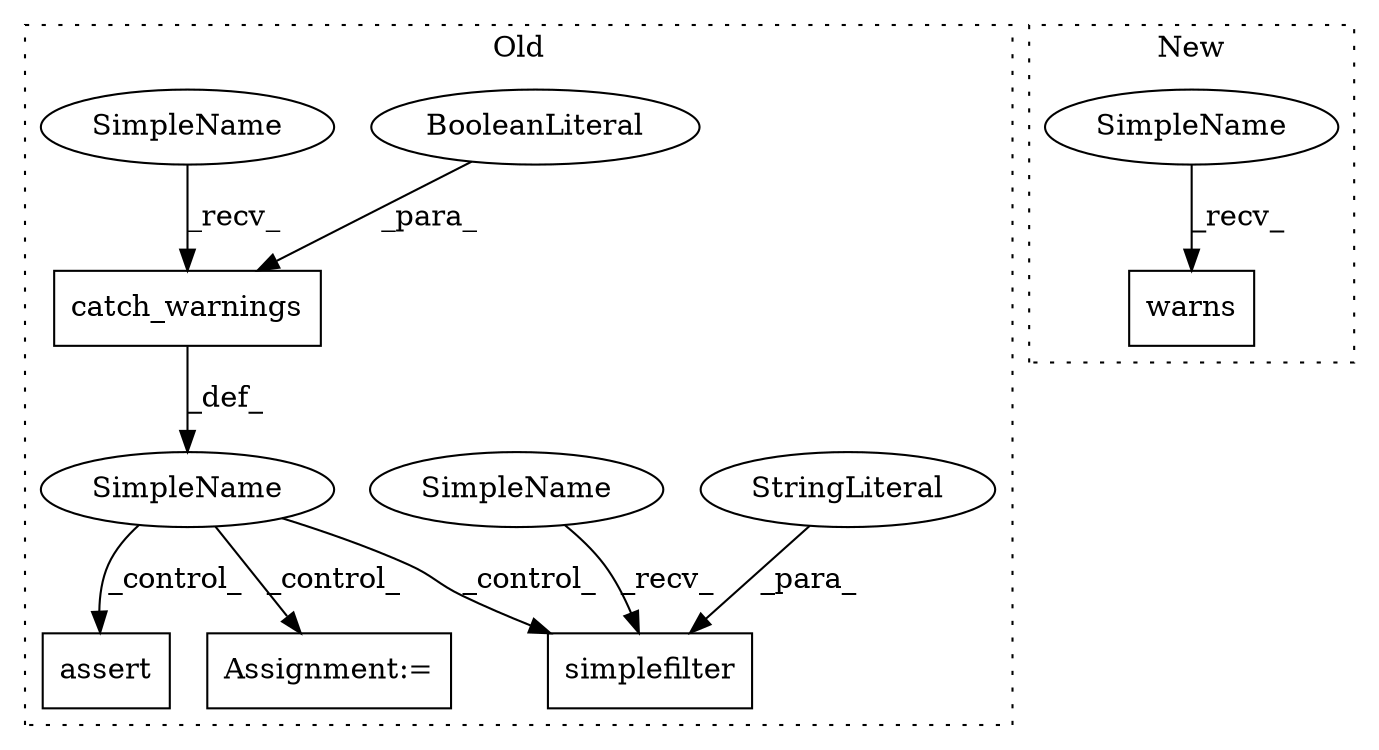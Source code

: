 digraph G {
subgraph cluster0 {
1 [label="simplefilter" a="32" s="5586,5607" l="13,1" shape="box"];
3 [label="StringLiteral" a="45" s="5599" l="8" shape="ellipse"];
4 [label="catch_warnings" a="32" s="5512,5531" l="15,1" shape="box"];
5 [label="BooleanLiteral" a="9" s="5527" l="4" shape="ellipse"];
6 [label="SimpleName" a="42" s="" l="" shape="ellipse"];
7 [label="Assignment:=" a="7" s="5568" l="1" shape="box"];
8 [label="assert" a="6" s="5653" l="7" shape="box"];
9 [label="SimpleName" a="42" s="5577" l="8" shape="ellipse"];
10 [label="SimpleName" a="42" s="5503" l="8" shape="ellipse"];
label = "Old";
style="dotted";
}
subgraph cluster1 {
2 [label="warns" a="32" s="5488,5505" l="6,1" shape="box"];
11 [label="SimpleName" a="42" s="5481" l="6" shape="ellipse"];
label = "New";
style="dotted";
}
3 -> 1 [label="_para_"];
4 -> 6 [label="_def_"];
5 -> 4 [label="_para_"];
6 -> 8 [label="_control_"];
6 -> 7 [label="_control_"];
6 -> 1 [label="_control_"];
9 -> 1 [label="_recv_"];
10 -> 4 [label="_recv_"];
11 -> 2 [label="_recv_"];
}
